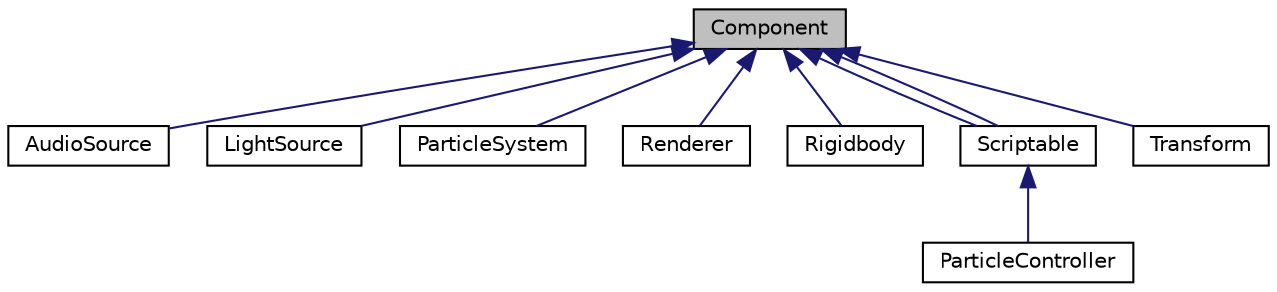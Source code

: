 digraph "Component"
{
  edge [fontname="Helvetica",fontsize="10",labelfontname="Helvetica",labelfontsize="10"];
  node [fontname="Helvetica",fontsize="10",shape=record];
  Node0 [label="Component",height=0.2,width=0.4,color="black", fillcolor="grey75", style="filled", fontcolor="black"];
  Node0 -> Node1 [dir="back",color="midnightblue",fontsize="10",style="solid",fontname="Helvetica"];
  Node1 [label="AudioSource",height=0.2,width=0.4,color="black", fillcolor="white", style="filled",URL="$class_audio_source.html"];
  Node0 -> Node2 [dir="back",color="midnightblue",fontsize="10",style="solid",fontname="Helvetica"];
  Node2 [label="LightSource",height=0.2,width=0.4,color="black", fillcolor="white", style="filled",URL="$class_light_source.html"];
  Node0 -> Node3 [dir="back",color="midnightblue",fontsize="10",style="solid",fontname="Helvetica"];
  Node3 [label="ParticleSystem",height=0.2,width=0.4,color="black", fillcolor="white", style="filled",URL="$class_particle_system.html"];
  Node0 -> Node4 [dir="back",color="midnightblue",fontsize="10",style="solid",fontname="Helvetica"];
  Node4 [label="Renderer",height=0.2,width=0.4,color="black", fillcolor="white", style="filled",URL="$class_renderer.html"];
  Node0 -> Node5 [dir="back",color="midnightblue",fontsize="10",style="solid",fontname="Helvetica"];
  Node5 [label="Rigidbody",height=0.2,width=0.4,color="black", fillcolor="white", style="filled",URL="$class_rigidbody.html"];
  Node0 -> Node6 [dir="back",color="midnightblue",fontsize="10",style="solid",fontname="Helvetica"];
  Node6 [label="Scriptable",height=0.2,width=0.4,color="black", fillcolor="white", style="filled",URL="$class_scriptable.html"];
  Node6 -> Node7 [dir="back",color="midnightblue",fontsize="10",style="solid",fontname="Helvetica"];
  Node7 [label="ParticleController",height=0.2,width=0.4,color="black", fillcolor="white", style="filled",URL="$class_particle_controller.html"];
  Node0 -> Node6 [dir="back",color="midnightblue",fontsize="10",style="solid",fontname="Helvetica"];
  Node0 -> Node8 [dir="back",color="midnightblue",fontsize="10",style="solid",fontname="Helvetica"];
  Node8 [label="Transform",height=0.2,width=0.4,color="black", fillcolor="white", style="filled",URL="$class_transform.html"];
}
